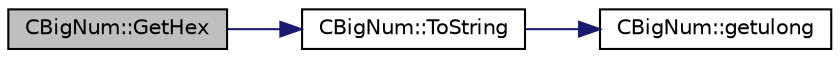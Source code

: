 digraph "CBigNum::GetHex"
{
  edge [fontname="Helvetica",fontsize="10",labelfontname="Helvetica",labelfontsize="10"];
  node [fontname="Helvetica",fontsize="10",shape=record];
  rankdir="LR";
  Node77 [label="CBigNum::GetHex",height=0.2,width=0.4,color="black", fillcolor="grey75", style="filled", fontcolor="black"];
  Node77 -> Node78 [color="midnightblue",fontsize="10",style="solid",fontname="Helvetica"];
  Node78 [label="CBigNum::ToString",height=0.2,width=0.4,color="black", fillcolor="white", style="filled",URL="$class_c_big_num.html#a10da7a8b4984feee0bb0f01ef2e74da8"];
  Node78 -> Node79 [color="midnightblue",fontsize="10",style="solid",fontname="Helvetica"];
  Node79 [label="CBigNum::getulong",height=0.2,width=0.4,color="black", fillcolor="white", style="filled",URL="$class_c_big_num.html#a035dfd4984c0dfb5400e83afa11e0d21"];
}
